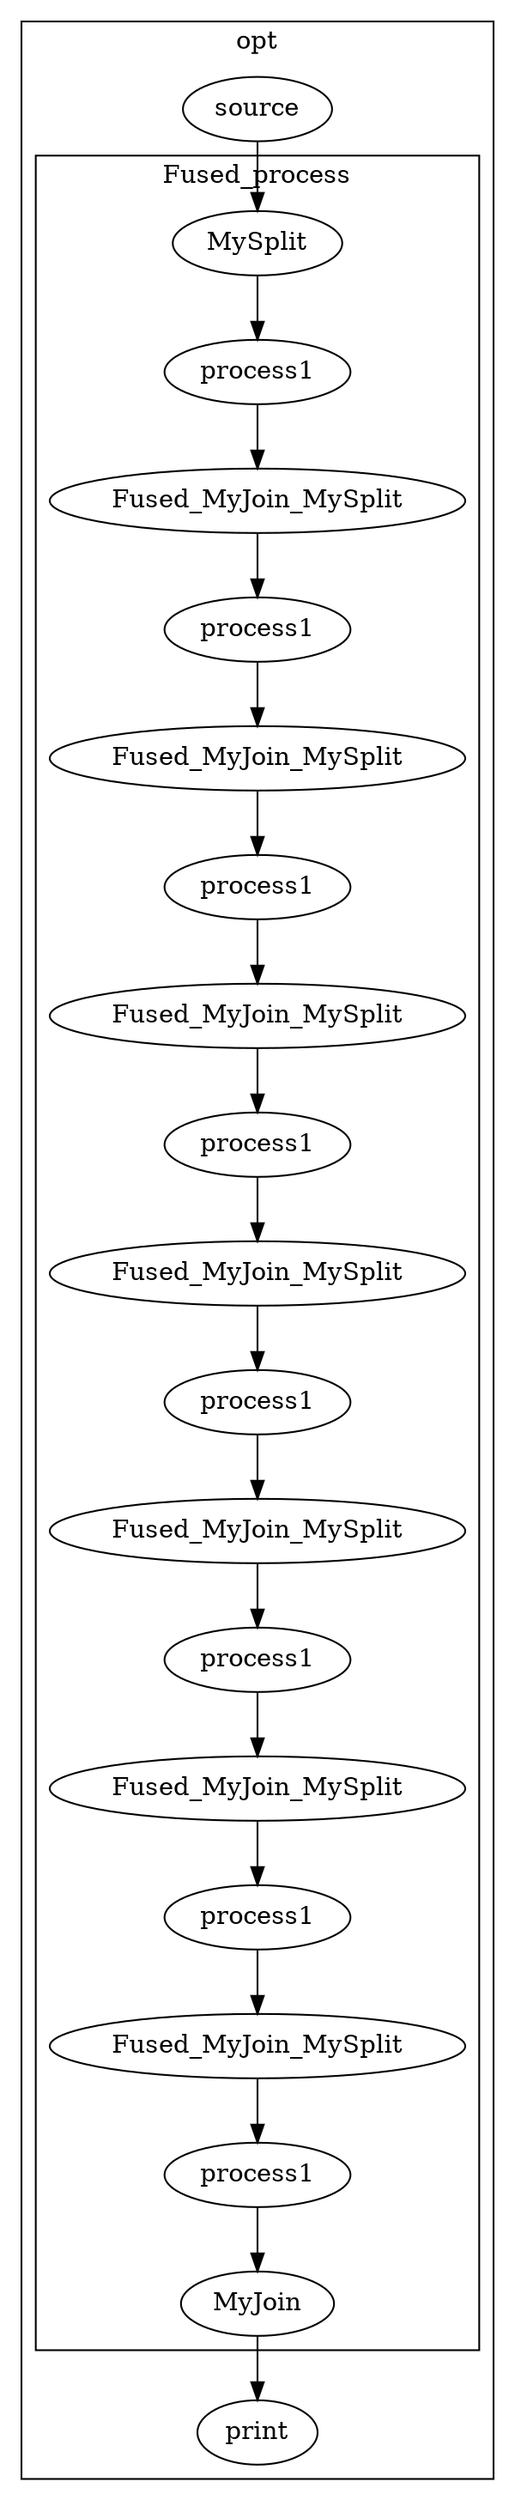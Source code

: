 digraph streamit {
subgraph cluster_node1 {
 label="opt";
node2 [ label="source" ]
subgraph cluster_node3 {
 label="Fused_process";
node4 [ label="MySplit" ]
node5 [ label="process1" ]
node4 -> node5
node6 [ label="Fused_MyJoin_MySplit" ]
node5 -> node6
node7 [ label="process1" ]
node6 -> node7
node8 [ label="Fused_MyJoin_MySplit" ]
node7 -> node8
node9 [ label="process1" ]
node8 -> node9
node10 [ label="Fused_MyJoin_MySplit" ]
node9 -> node10
node11 [ label="process1" ]
node10 -> node11
node12 [ label="Fused_MyJoin_MySplit" ]
node11 -> node12
node13 [ label="process1" ]
node12 -> node13
node14 [ label="Fused_MyJoin_MySplit" ]
node13 -> node14
node15 [ label="process1" ]
node14 -> node15
node16 [ label="Fused_MyJoin_MySplit" ]
node15 -> node16
node17 [ label="process1" ]
node16 -> node17
node18 [ label="Fused_MyJoin_MySplit" ]
node17 -> node18
node19 [ label="process1" ]
node18 -> node19
node20 [ label="MyJoin" ]
node19 -> node20
}
node2 -> node4
node21 [ label="print" ]
node20 -> node21
}
}
